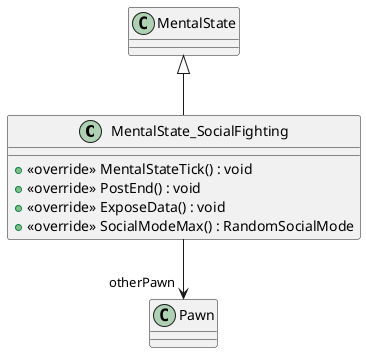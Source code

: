 @startuml
class MentalState_SocialFighting {
    + <<override>> MentalStateTick() : void
    + <<override>> PostEnd() : void
    + <<override>> ExposeData() : void
    + <<override>> SocialModeMax() : RandomSocialMode
}
MentalState <|-- MentalState_SocialFighting
MentalState_SocialFighting --> "otherPawn" Pawn
@enduml
